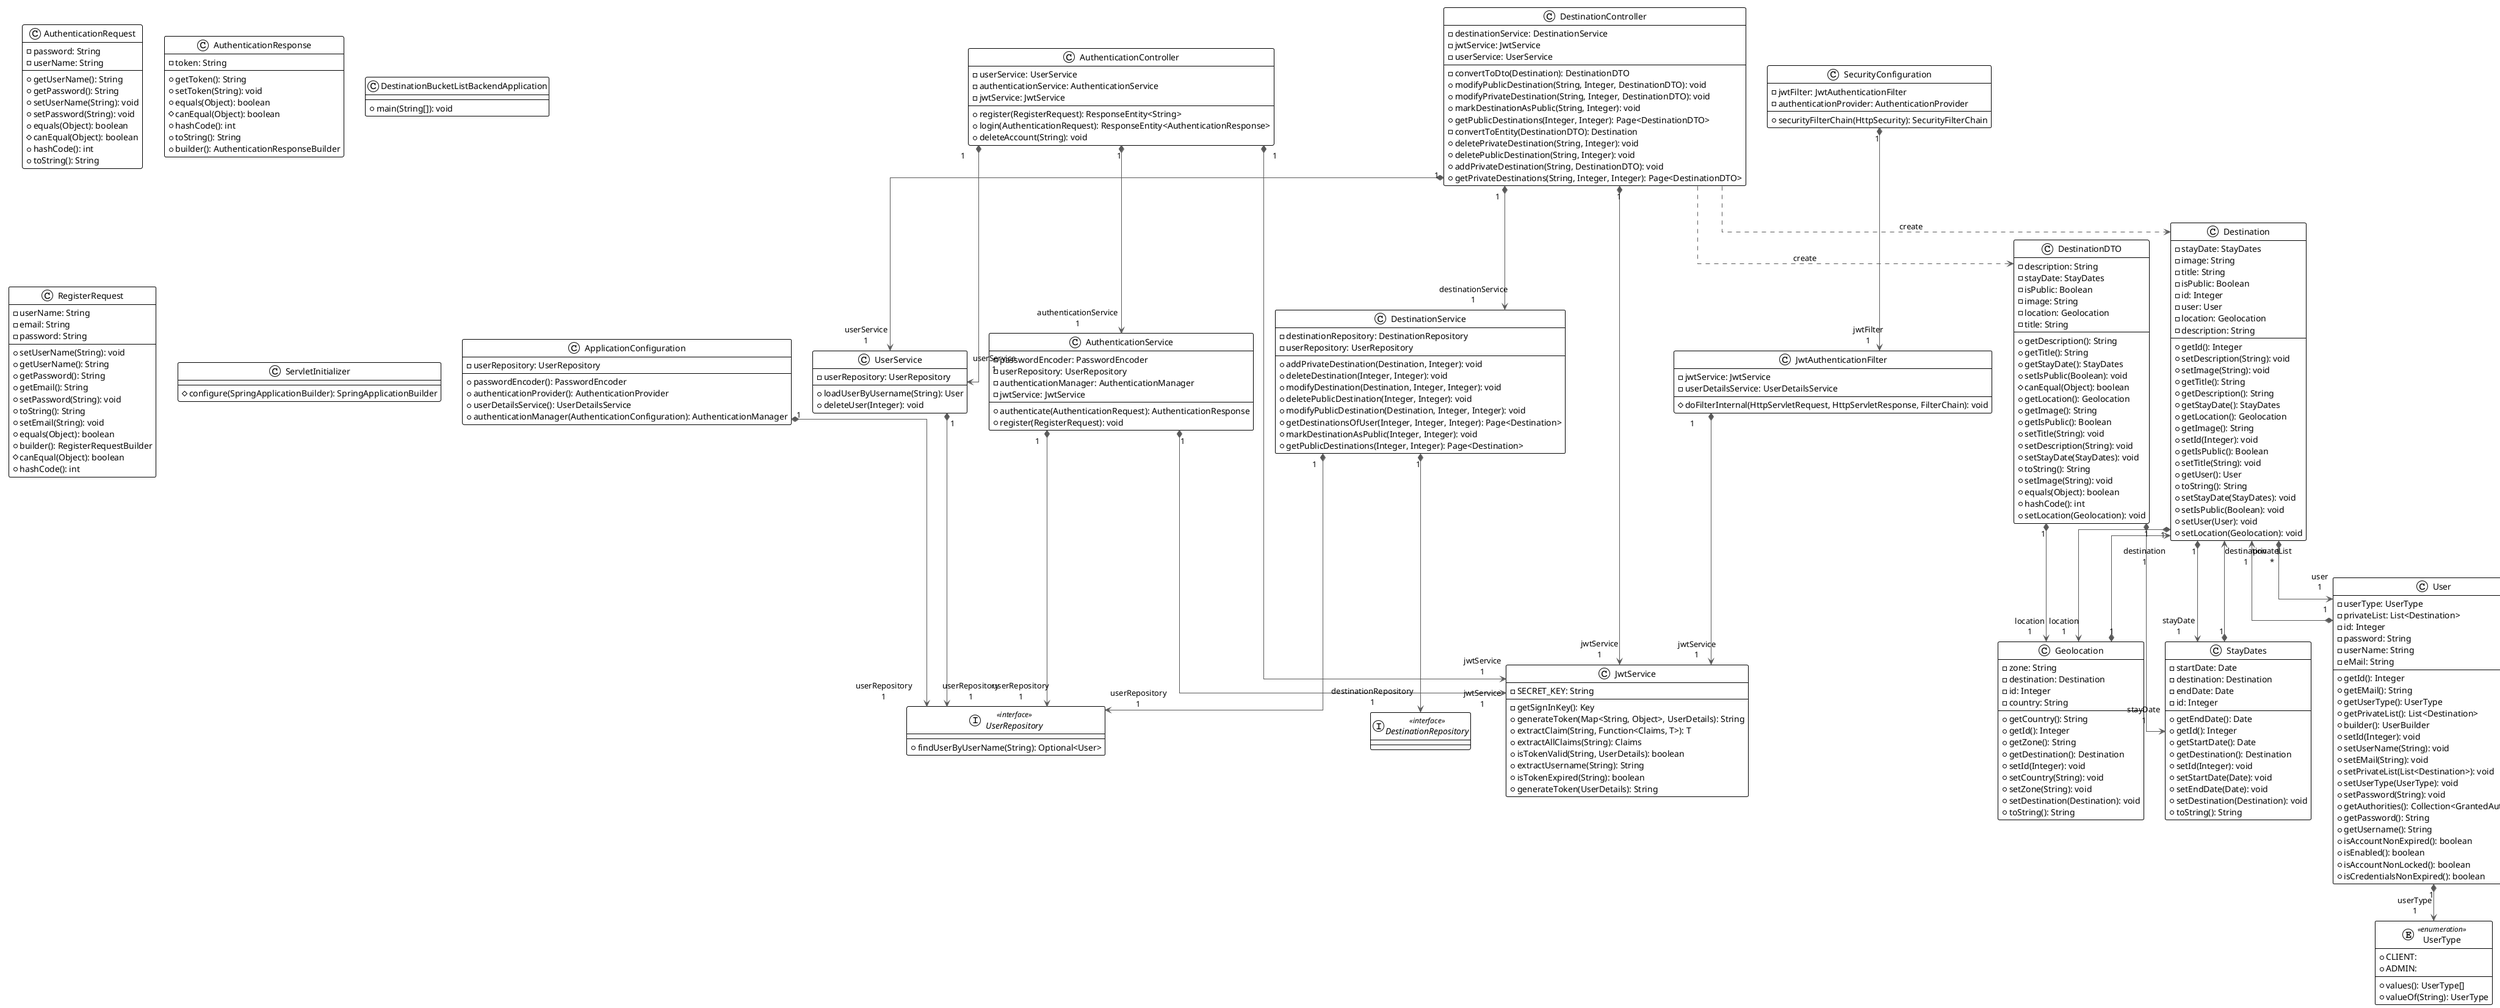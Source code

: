 @startuml

!theme plain
top to bottom direction
skinparam linetype ortho

class ApplicationConfiguration {
  - userRepository: UserRepository
  + passwordEncoder(): PasswordEncoder
  + authenticationProvider(): AuthenticationProvider
  + userDetailsService(): UserDetailsService
  + authenticationManager(AuthenticationConfiguration): AuthenticationManager
}
class AuthenticationController {
  - userService: UserService
  - authenticationService: AuthenticationService
  - jwtService: JwtService
  + register(RegisterRequest): ResponseEntity<String>
  + login(AuthenticationRequest): ResponseEntity<AuthenticationResponse>
  + deleteAccount(String): void
}
class AuthenticationRequest {
  - password: String
  - userName: String
  + getUserName(): String
  + getPassword(): String
  + setUserName(String): void
  + setPassword(String): void
  + equals(Object): boolean
  # canEqual(Object): boolean
  + hashCode(): int
  + toString(): String
}
class AuthenticationResponse {
  - token: String
  + getToken(): String
  + setToken(String): void
  + equals(Object): boolean
  # canEqual(Object): boolean
  + hashCode(): int
  + toString(): String
  + builder(): AuthenticationResponseBuilder
}
class AuthenticationService {
  - passwordEncoder: PasswordEncoder
  - userRepository: UserRepository
  - authenticationManager: AuthenticationManager
  - jwtService: JwtService
  + authenticate(AuthenticationRequest): AuthenticationResponse
  + register(RegisterRequest): void
}
class Destination {
  - stayDate: StayDates
  - image: String
  - title: String
  - isPublic: Boolean
  - id: Integer
  - user: User
  - location: Geolocation
  - description: String
  + getId(): Integer
  + setDescription(String): void
  + setImage(String): void
  + getTitle(): String
  + getDescription(): String
  + getStayDate(): StayDates
  + getLocation(): Geolocation
  + getImage(): String
  + setId(Integer): void
  + getIsPublic(): Boolean
  + setTitle(String): void
  + getUser(): User
  + toString(): String
  + setStayDate(StayDates): void
  + setIsPublic(Boolean): void
  + setUser(User): void
  + setLocation(Geolocation): void
}
class DestinationBucketListBackendApplication {
  + main(String[]): void
}
class DestinationController {
  - destinationService: DestinationService
  - jwtService: JwtService
  - userService: UserService
  - convertToDto(Destination): DestinationDTO
  + modifyPublicDestination(String, Integer, DestinationDTO): void
  + modifyPrivateDestination(String, Integer, DestinationDTO): void
  + markDestinationAsPublic(String, Integer): void
  + getPublicDestinations(Integer, Integer): Page<DestinationDTO>
  - convertToEntity(DestinationDTO): Destination
  + deletePrivateDestination(String, Integer): void
  + deletePublicDestination(String, Integer): void
  + addPrivateDestination(String, DestinationDTO): void
  + getPrivateDestinations(String, Integer, Integer): Page<DestinationDTO>
}
class DestinationDTO {
  - description: String
  - stayDate: StayDates
  - isPublic: Boolean
  - image: String
  - location: Geolocation
  - title: String
  + getDescription(): String
  + getTitle(): String
  + getStayDate(): StayDates
  + setIsPublic(Boolean): void
  # canEqual(Object): boolean
  + getLocation(): Geolocation
  + getImage(): String
  + getIsPublic(): Boolean
  + setTitle(String): void
  + setDescription(String): void
  + setStayDate(StayDates): void
  + toString(): String
  + setImage(String): void
  + equals(Object): boolean
  + hashCode(): int
  + setLocation(Geolocation): void
}
interface DestinationRepository << interface >>
class DestinationService {
  - destinationRepository: DestinationRepository
  - userRepository: UserRepository
  + addPrivateDestination(Destination, Integer): void
  + deleteDestination(Integer, Integer): void
  + modifyDestination(Destination, Integer, Integer): void
  + deletePublicDestination(Integer, Integer): void
  + modifyPublicDestination(Destination, Integer, Integer): void
  + getDestinationsOfUser(Integer, Integer, Integer): Page<Destination>
  + markDestinationAsPublic(Integer, Integer): void
  + getPublicDestinations(Integer, Integer): Page<Destination>
}
class Geolocation {
  - zone: String
  - destination: Destination
  - id: Integer
  - country: String
  + getCountry(): String
  + getId(): Integer
  + getZone(): String
  + getDestination(): Destination
  + setId(Integer): void
  + setCountry(String): void
  + setZone(String): void
  + setDestination(Destination): void
  + toString(): String
}
class JwtAuthenticationFilter {
  - jwtService: JwtService
  - userDetailsService: UserDetailsService
  # doFilterInternal(HttpServletRequest, HttpServletResponse, FilterChain): void
}
class JwtService {
  - SECRET_KEY: String
  - getSignInKey(): Key
  + generateToken(Map<String, Object>, UserDetails): String
  + extractClaim(String, Function<Claims, T>): T
  + extractAllClaims(String): Claims
  + isTokenValid(String, UserDetails): boolean
  + extractUsername(String): String
  + isTokenExpired(String): boolean
  + generateToken(UserDetails): String
}
class RegisterRequest {
  - userName: String
  - email: String
  - password: String
  + setUserName(String): void
  + getUserName(): String
  + getPassword(): String
  + getEmail(): String
  + setPassword(String): void
  + toString(): String
  + setEmail(String): void
  + equals(Object): boolean
  + builder(): RegisterRequestBuilder
  # canEqual(Object): boolean
  + hashCode(): int
}
class SecurityConfiguration {
  - jwtFilter: JwtAuthenticationFilter
  - authenticationProvider: AuthenticationProvider
  + securityFilterChain(HttpSecurity): SecurityFilterChain
}
class ServletInitializer {
  # configure(SpringApplicationBuilder): SpringApplicationBuilder
}
class StayDates {
  - startDate: Date
  - destination: Destination
  - endDate: Date
  - id: Integer
  + getEndDate(): Date
  + getId(): Integer
  + getStartDate(): Date
  + getDestination(): Destination
  + setId(Integer): void
  + setStartDate(Date): void
  + setEndDate(Date): void
  + setDestination(Destination): void
  + toString(): String
}
class User {
  - userType: UserType
  - privateList: List<Destination>
  - id: Integer
  - password: String
  - userName: String
  - eMail: String
  + getId(): Integer
  + getEMail(): String
  + getUserType(): UserType
  + getPrivateList(): List<Destination>
  + builder(): UserBuilder
  + setId(Integer): void
  + setUserName(String): void
  + setEMail(String): void
  + setPrivateList(List<Destination>): void
  + setUserType(UserType): void
  + setPassword(String): void
  + getAuthorities(): Collection<GrantedAuthority>
  + getPassword(): String
  + getUsername(): String
  + isAccountNonExpired(): boolean
  + isEnabled(): boolean
  + isAccountNonLocked(): boolean
  + isCredentialsNonExpired(): boolean
}
interface UserRepository << interface >> {
  + findUserByUserName(String): Optional<User>
}
class UserService {
  - userRepository: UserRepository
  + loadUserByUsername(String): User
  + deleteUser(Integer): void
}
enum UserType << enumeration >> {
  + CLIENT: 
  + ADMIN: 
  + values(): UserType[]
  + valueOf(String): UserType
}

ApplicationConfiguration                "1" *-[#595959,plain]-> "userRepository\n1" UserRepository                          
AuthenticationController                "1" *-[#595959,plain]-> "authenticationService\n1" AuthenticationService                   
AuthenticationController                "1" *-[#595959,plain]-> "jwtService\n1" JwtService                              
AuthenticationController                "1" *-[#595959,plain]-> "userService\n1" UserService                             
AuthenticationService                   "1" *-[#595959,plain]-> "jwtService\n1" JwtService                              
AuthenticationService                   "1" *-[#595959,plain]-> "userRepository\n1" UserRepository                          
Destination                             "1" *-[#595959,plain]-> "location\n1" Geolocation                             
Destination                             "1" *-[#595959,plain]-> "stayDate\n1" StayDates                               
Destination                             "1" *-[#595959,plain]-> "user\n1" User                                    
DestinationController                    -[#595959,dashed]->  Destination                             : "«create»"
DestinationController                    -[#595959,dashed]->  DestinationDTO                          : "«create»"
DestinationController                   "1" *-[#595959,plain]-> "destinationService\n1" DestinationService                      
DestinationController                   "1" *-[#595959,plain]-> "jwtService\n1" JwtService                              
DestinationController                   "1" *-[#595959,plain]-> "userService\n1" UserService                             
DestinationDTO                          "1" *-[#595959,plain]-> "location\n1" Geolocation                             
DestinationDTO                          "1" *-[#595959,plain]-> "stayDate\n1" StayDates                               
DestinationService                      "1" *-[#595959,plain]-> "destinationRepository\n1" DestinationRepository                   
DestinationService                      "1" *-[#595959,plain]-> "userRepository\n1" UserRepository                          
Geolocation                             "1" *-[#595959,plain]-> "destination\n1" Destination                             
JwtAuthenticationFilter                 "1" *-[#595959,plain]-> "jwtService\n1" JwtService                              
SecurityConfiguration                   "1" *-[#595959,plain]-> "jwtFilter\n1" JwtAuthenticationFilter                 
StayDates                               "1" *-[#595959,plain]-> "destination\n1" Destination                             
User                                    "1" *-[#595959,plain]-> "privateList\n*" Destination                             
User                                    "1" *-[#595959,plain]-> "userType\n1" UserType                                
UserService                             "1" *-[#595959,plain]-> "userRepository\n1" UserRepository                          
@enduml
